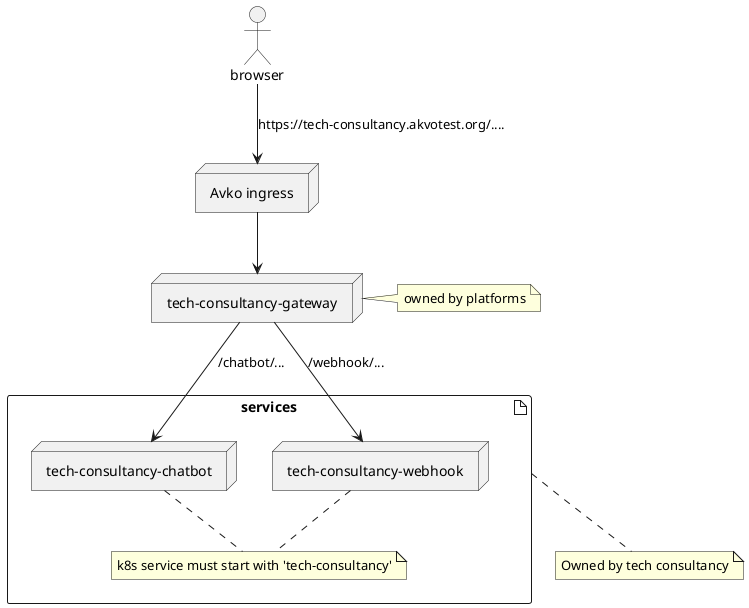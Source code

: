 @startuml
actor browser
node ingress as "Avko ingress"
node gateway as "tech-consultancy-gateway"
note right: owned by platforms

artifact owned_by_tech_consultancy as "services" {

node service as "tech-consultancy-chatbot"
node service2 as "tech-consultancy-webhook"

note "k8s service must start with 'tech-consultancy'" as service_name_restriction

service .. service_name_restriction
service2 .. service_name_restriction

}
note "Owned by tech consultancy" as tech_owned
owned_by_tech_consultancy .. tech_owned

browser --> ingress : https://tech-consultancy.akvotest.org/....
ingress --> gateway
gateway --> service : /chatbot/...
gateway --> service2 :/webhook/...

@enduml
